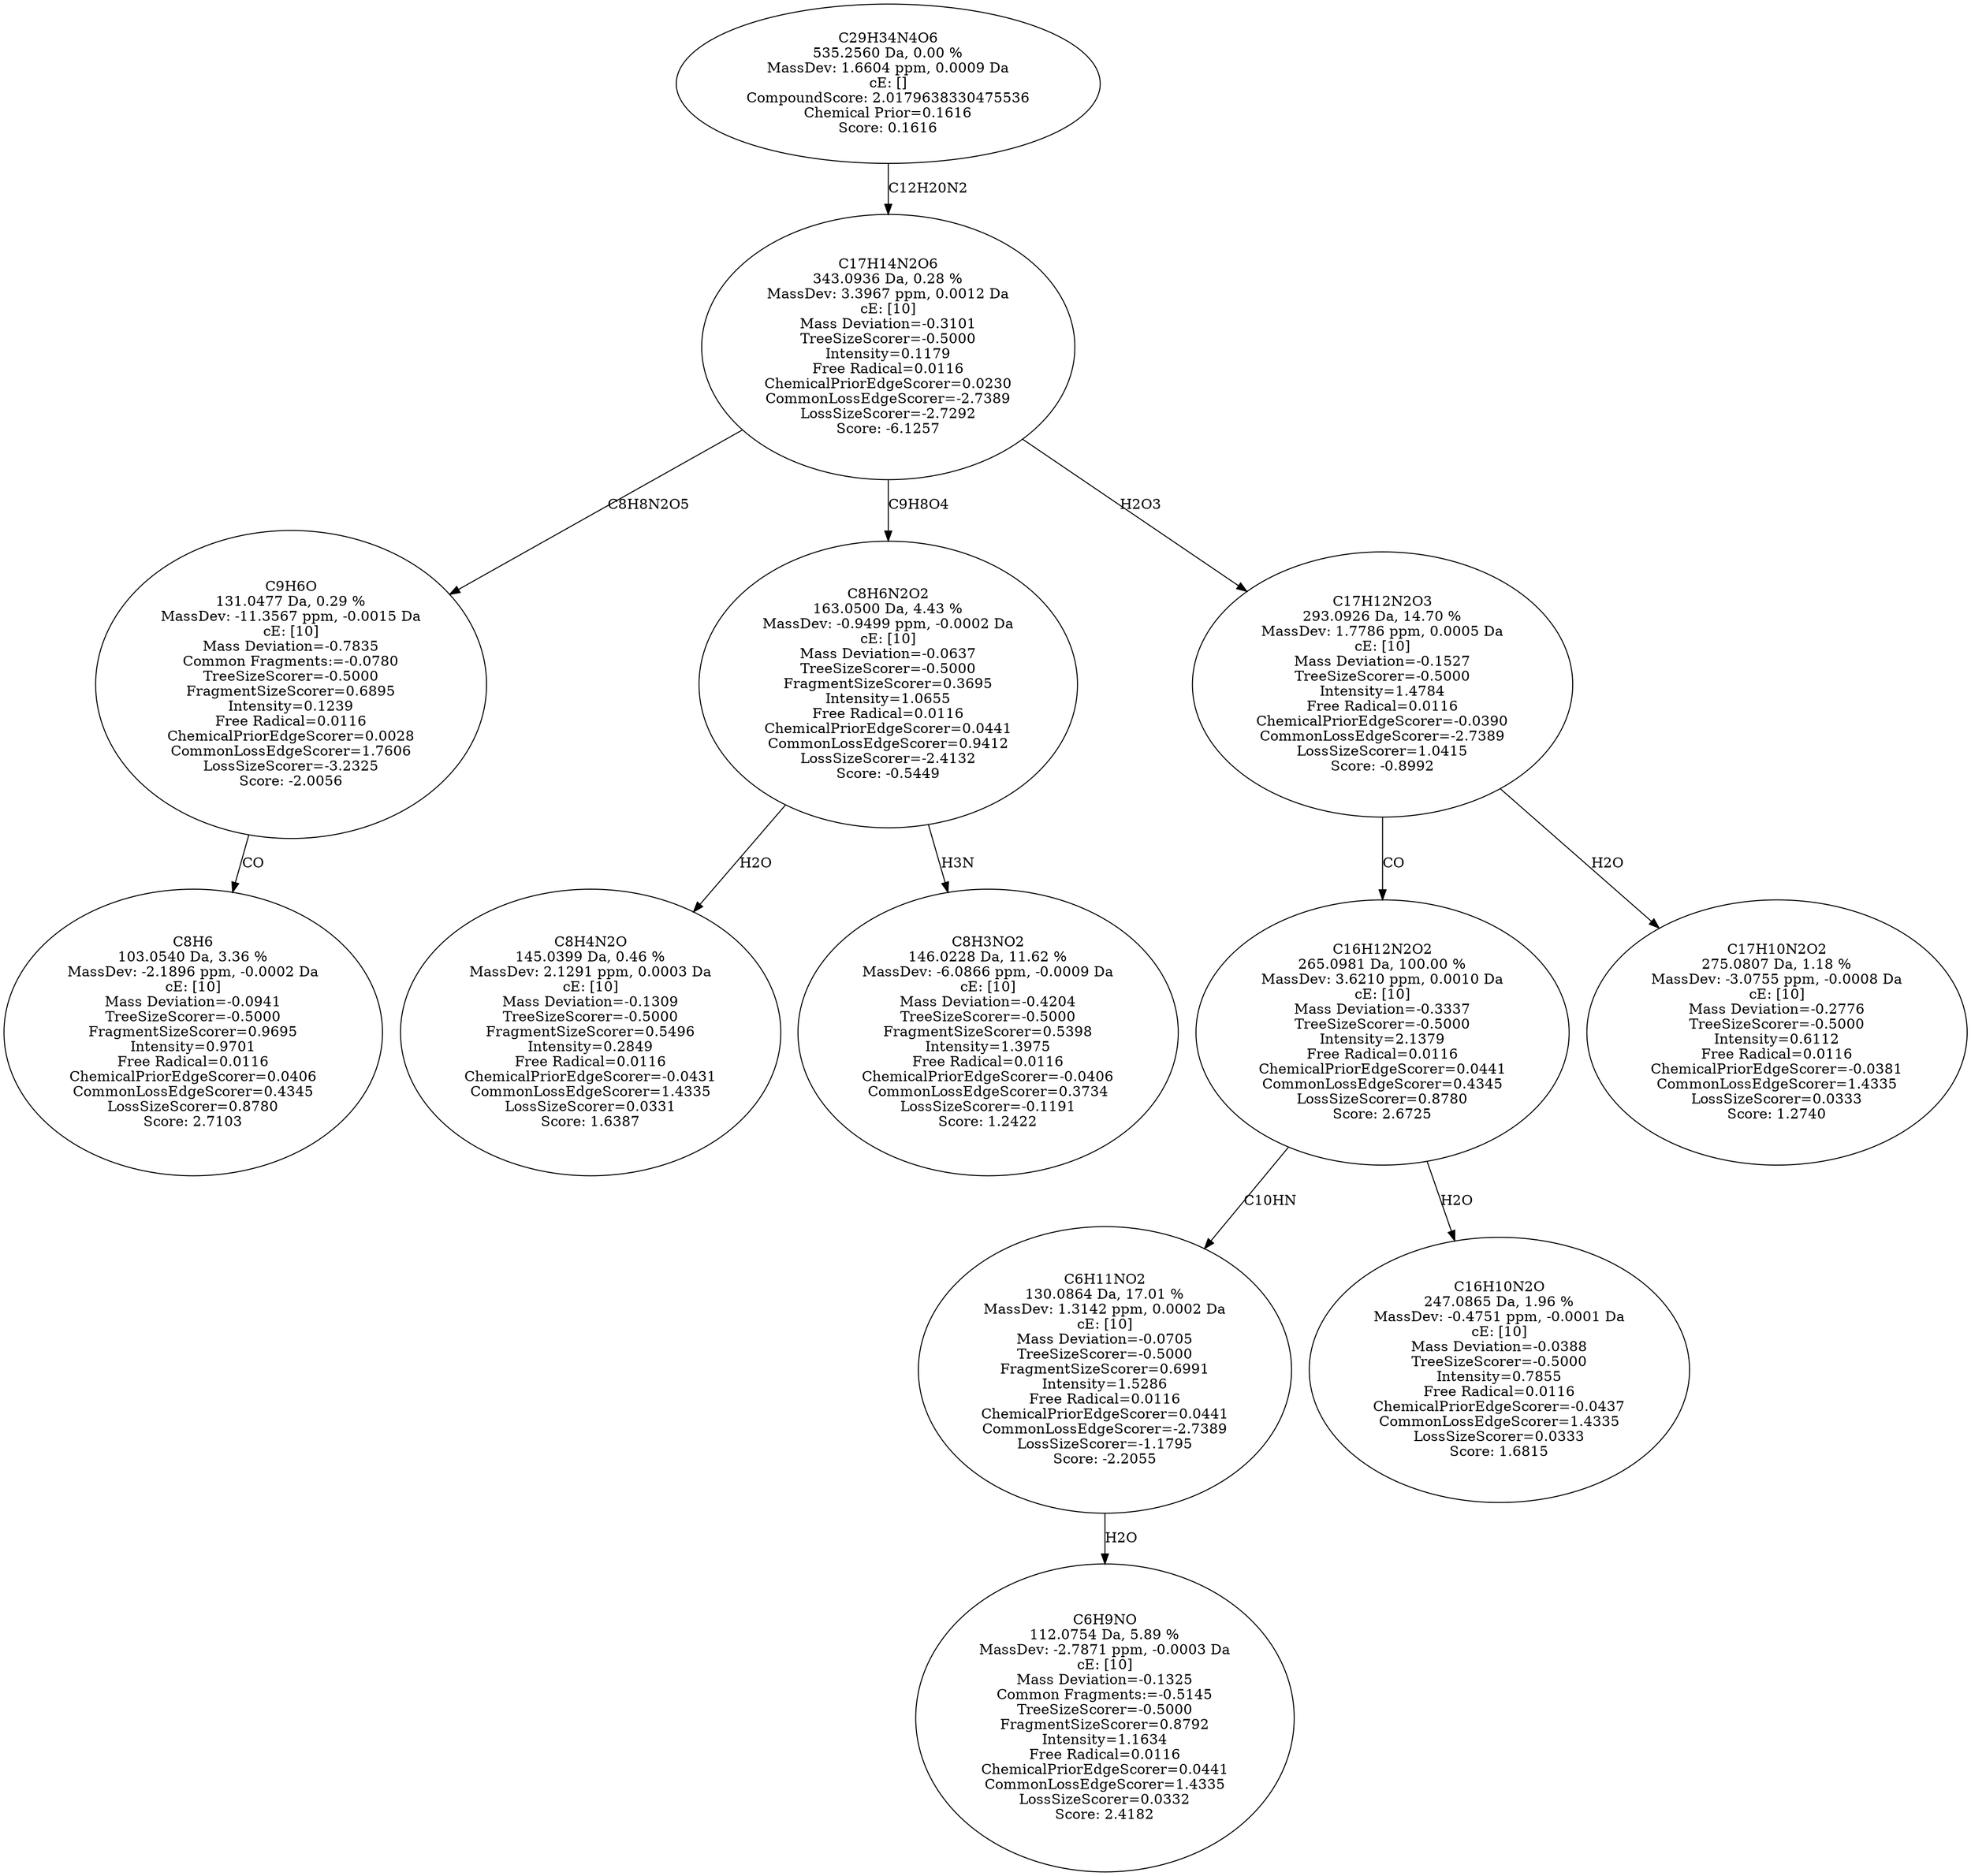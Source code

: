 strict digraph {
v1 [label="C8H6\n103.0540 Da, 3.36 %\nMassDev: -2.1896 ppm, -0.0002 Da\ncE: [10]\nMass Deviation=-0.0941\nTreeSizeScorer=-0.5000\nFragmentSizeScorer=0.9695\nIntensity=0.9701\nFree Radical=0.0116\nChemicalPriorEdgeScorer=0.0406\nCommonLossEdgeScorer=0.4345\nLossSizeScorer=0.8780\nScore: 2.7103"];
v2 [label="C9H6O\n131.0477 Da, 0.29 %\nMassDev: -11.3567 ppm, -0.0015 Da\ncE: [10]\nMass Deviation=-0.7835\nCommon Fragments:=-0.0780\nTreeSizeScorer=-0.5000\nFragmentSizeScorer=0.6895\nIntensity=0.1239\nFree Radical=0.0116\nChemicalPriorEdgeScorer=0.0028\nCommonLossEdgeScorer=1.7606\nLossSizeScorer=-3.2325\nScore: -2.0056"];
v3 [label="C8H4N2O\n145.0399 Da, 0.46 %\nMassDev: 2.1291 ppm, 0.0003 Da\ncE: [10]\nMass Deviation=-0.1309\nTreeSizeScorer=-0.5000\nFragmentSizeScorer=0.5496\nIntensity=0.2849\nFree Radical=0.0116\nChemicalPriorEdgeScorer=-0.0431\nCommonLossEdgeScorer=1.4335\nLossSizeScorer=0.0331\nScore: 1.6387"];
v4 [label="C8H3NO2\n146.0228 Da, 11.62 %\nMassDev: -6.0866 ppm, -0.0009 Da\ncE: [10]\nMass Deviation=-0.4204\nTreeSizeScorer=-0.5000\nFragmentSizeScorer=0.5398\nIntensity=1.3975\nFree Radical=0.0116\nChemicalPriorEdgeScorer=-0.0406\nCommonLossEdgeScorer=0.3734\nLossSizeScorer=-0.1191\nScore: 1.2422"];
v5 [label="C8H6N2O2\n163.0500 Da, 4.43 %\nMassDev: -0.9499 ppm, -0.0002 Da\ncE: [10]\nMass Deviation=-0.0637\nTreeSizeScorer=-0.5000\nFragmentSizeScorer=0.3695\nIntensity=1.0655\nFree Radical=0.0116\nChemicalPriorEdgeScorer=0.0441\nCommonLossEdgeScorer=0.9412\nLossSizeScorer=-2.4132\nScore: -0.5449"];
v6 [label="C6H9NO\n112.0754 Da, 5.89 %\nMassDev: -2.7871 ppm, -0.0003 Da\ncE: [10]\nMass Deviation=-0.1325\nCommon Fragments:=-0.5145\nTreeSizeScorer=-0.5000\nFragmentSizeScorer=0.8792\nIntensity=1.1634\nFree Radical=0.0116\nChemicalPriorEdgeScorer=0.0441\nCommonLossEdgeScorer=1.4335\nLossSizeScorer=0.0332\nScore: 2.4182"];
v7 [label="C6H11NO2\n130.0864 Da, 17.01 %\nMassDev: 1.3142 ppm, 0.0002 Da\ncE: [10]\nMass Deviation=-0.0705\nTreeSizeScorer=-0.5000\nFragmentSizeScorer=0.6991\nIntensity=1.5286\nFree Radical=0.0116\nChemicalPriorEdgeScorer=0.0441\nCommonLossEdgeScorer=-2.7389\nLossSizeScorer=-1.1795\nScore: -2.2055"];
v8 [label="C16H10N2O\n247.0865 Da, 1.96 %\nMassDev: -0.4751 ppm, -0.0001 Da\ncE: [10]\nMass Deviation=-0.0388\nTreeSizeScorer=-0.5000\nIntensity=0.7855\nFree Radical=0.0116\nChemicalPriorEdgeScorer=-0.0437\nCommonLossEdgeScorer=1.4335\nLossSizeScorer=0.0333\nScore: 1.6815"];
v9 [label="C16H12N2O2\n265.0981 Da, 100.00 %\nMassDev: 3.6210 ppm, 0.0010 Da\ncE: [10]\nMass Deviation=-0.3337\nTreeSizeScorer=-0.5000\nIntensity=2.1379\nFree Radical=0.0116\nChemicalPriorEdgeScorer=0.0441\nCommonLossEdgeScorer=0.4345\nLossSizeScorer=0.8780\nScore: 2.6725"];
v10 [label="C17H10N2O2\n275.0807 Da, 1.18 %\nMassDev: -3.0755 ppm, -0.0008 Da\ncE: [10]\nMass Deviation=-0.2776\nTreeSizeScorer=-0.5000\nIntensity=0.6112\nFree Radical=0.0116\nChemicalPriorEdgeScorer=-0.0381\nCommonLossEdgeScorer=1.4335\nLossSizeScorer=0.0333\nScore: 1.2740"];
v11 [label="C17H12N2O3\n293.0926 Da, 14.70 %\nMassDev: 1.7786 ppm, 0.0005 Da\ncE: [10]\nMass Deviation=-0.1527\nTreeSizeScorer=-0.5000\nIntensity=1.4784\nFree Radical=0.0116\nChemicalPriorEdgeScorer=-0.0390\nCommonLossEdgeScorer=-2.7389\nLossSizeScorer=1.0415\nScore: -0.8992"];
v12 [label="C17H14N2O6\n343.0936 Da, 0.28 %\nMassDev: 3.3967 ppm, 0.0012 Da\ncE: [10]\nMass Deviation=-0.3101\nTreeSizeScorer=-0.5000\nIntensity=0.1179\nFree Radical=0.0116\nChemicalPriorEdgeScorer=0.0230\nCommonLossEdgeScorer=-2.7389\nLossSizeScorer=-2.7292\nScore: -6.1257"];
v13 [label="C29H34N4O6\n535.2560 Da, 0.00 %\nMassDev: 1.6604 ppm, 0.0009 Da\ncE: []\nCompoundScore: 2.0179638330475536\nChemical Prior=0.1616\nScore: 0.1616"];
v2 -> v1 [label="CO"];
v12 -> v2 [label="C8H8N2O5"];
v5 -> v3 [label="H2O"];
v5 -> v4 [label="H3N"];
v12 -> v5 [label="C9H8O4"];
v7 -> v6 [label="H2O"];
v9 -> v7 [label="C10HN"];
v9 -> v8 [label="H2O"];
v11 -> v9 [label="CO"];
v11 -> v10 [label="H2O"];
v12 -> v11 [label="H2O3"];
v13 -> v12 [label="C12H20N2"];
}